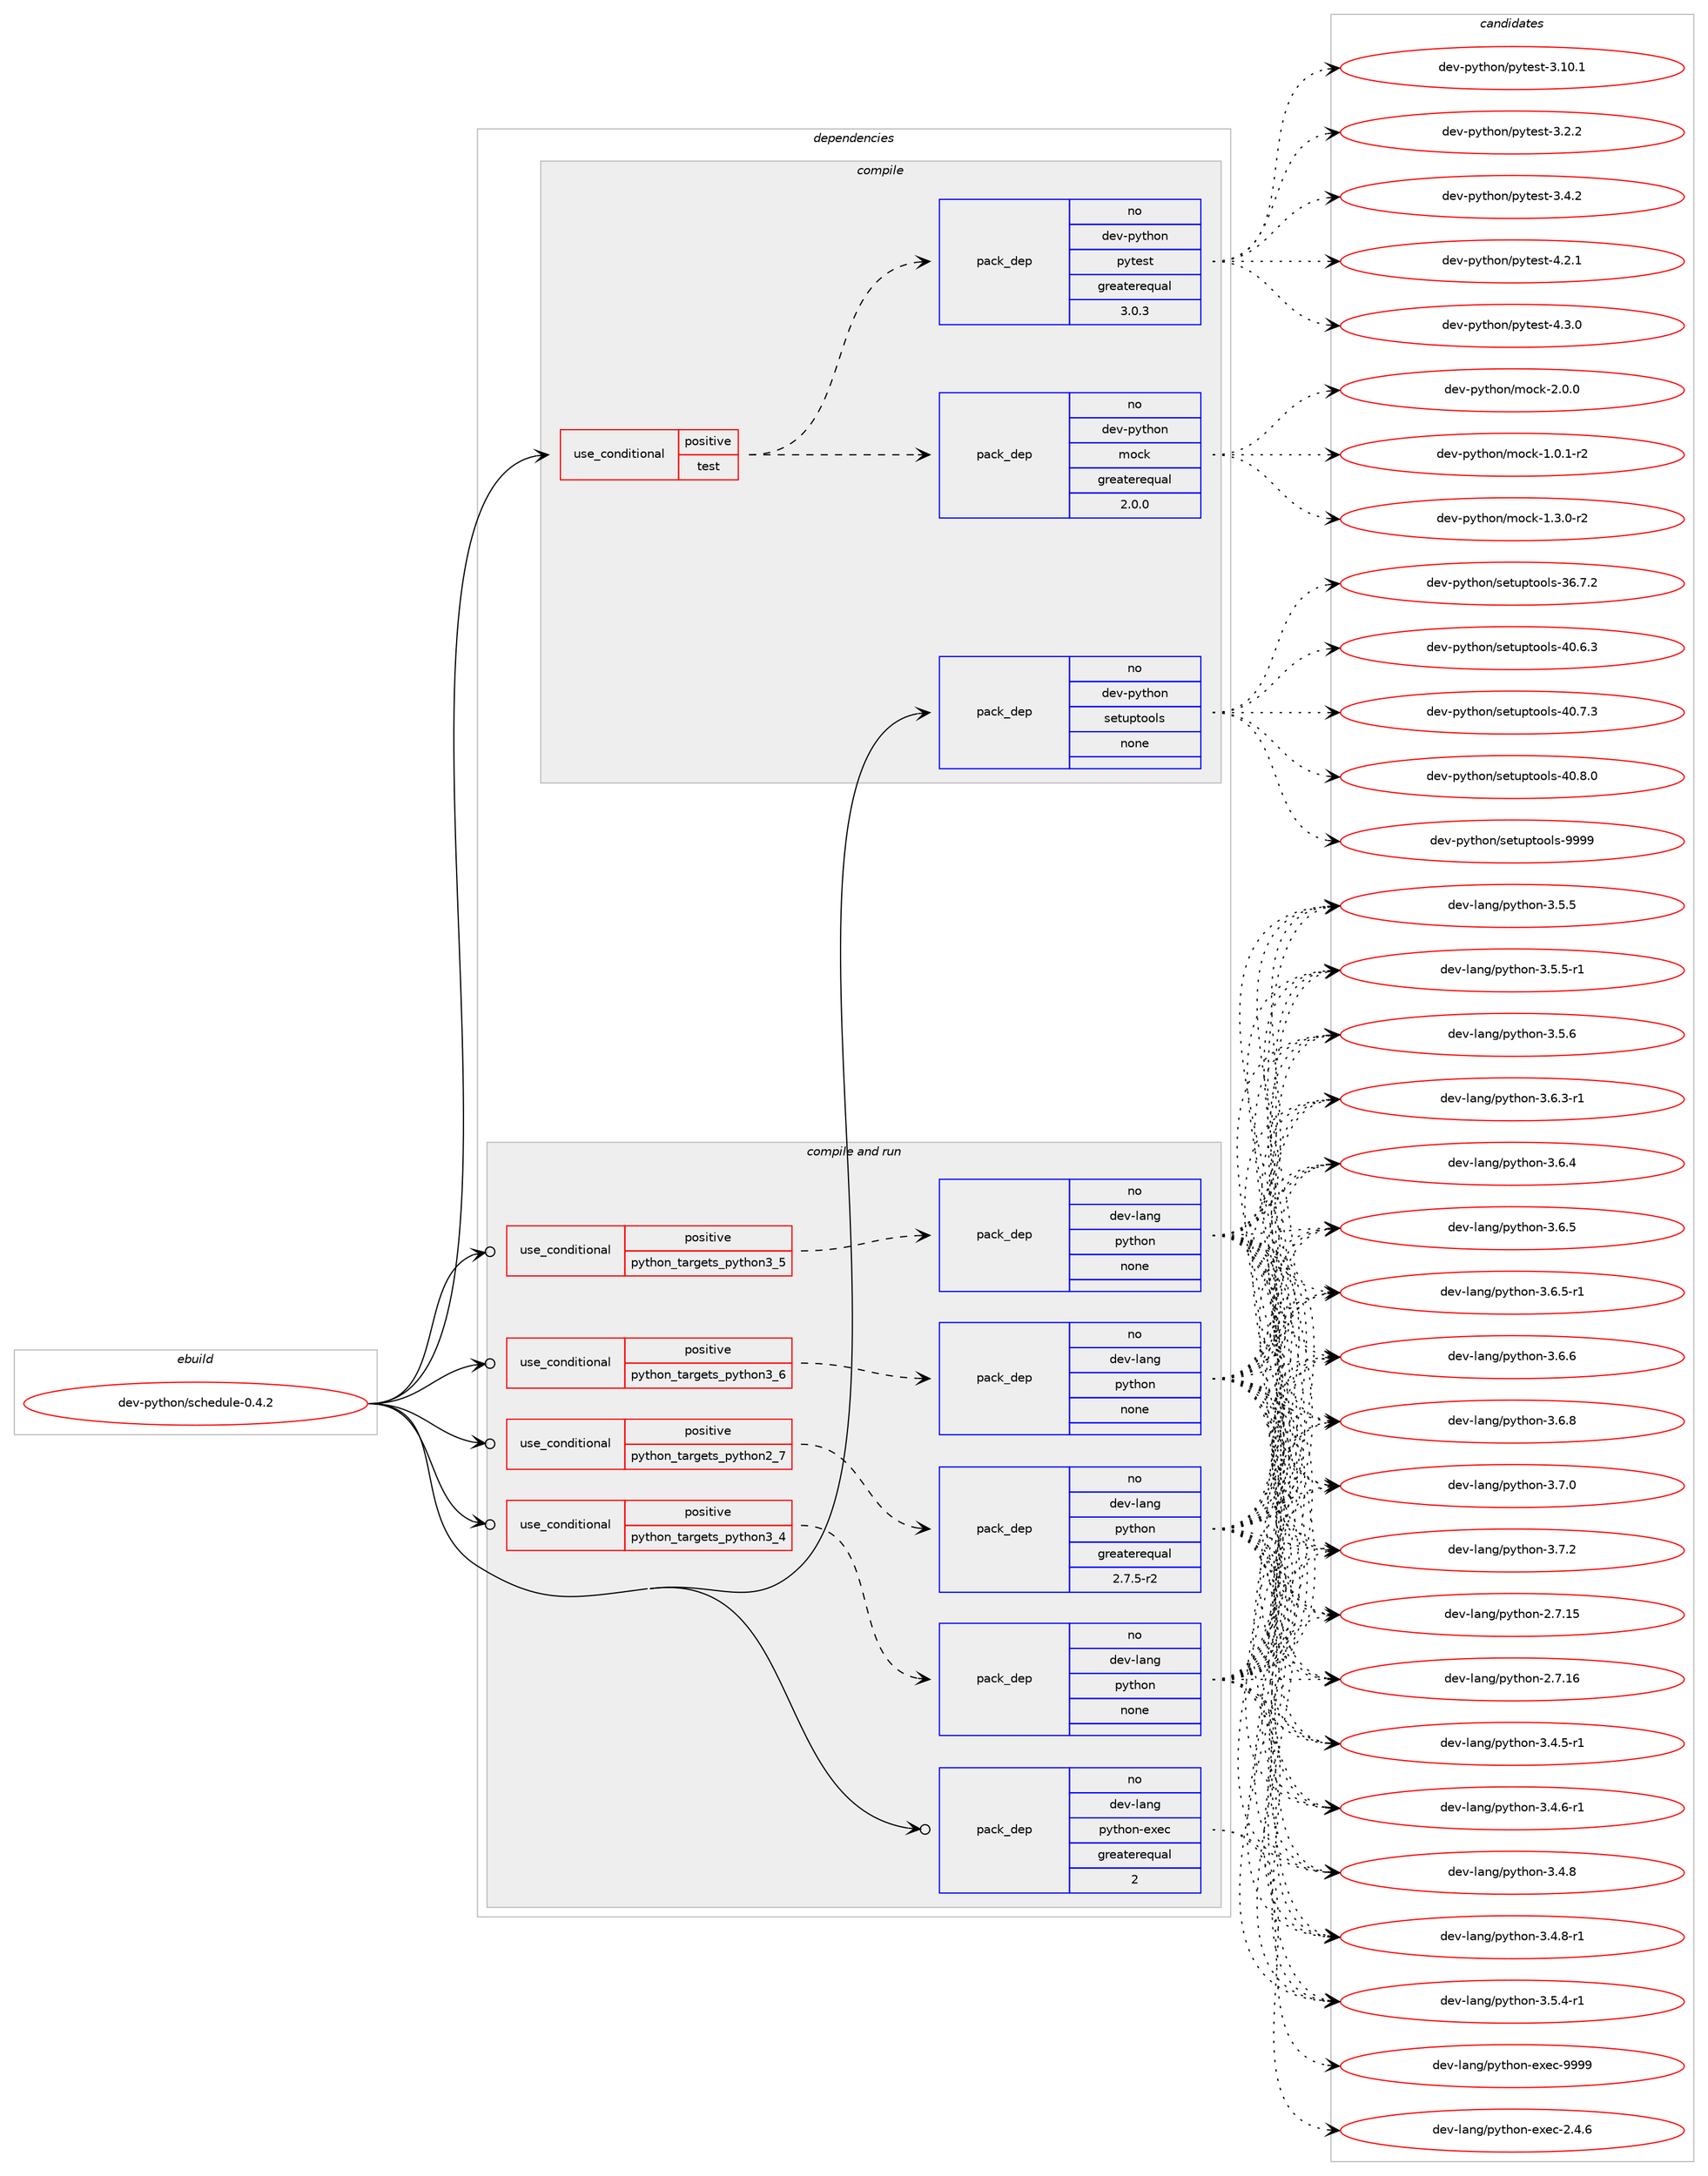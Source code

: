 digraph prolog {

# *************
# Graph options
# *************

newrank=true;
concentrate=true;
compound=true;
graph [rankdir=LR,fontname=Helvetica,fontsize=10,ranksep=1.5];#, ranksep=2.5, nodesep=0.2];
edge  [arrowhead=vee];
node  [fontname=Helvetica,fontsize=10];

# **********
# The ebuild
# **********

subgraph cluster_leftcol {
color=gray;
rank=same;
label=<<i>ebuild</i>>;
id [label="dev-python/schedule-0.4.2", color=red, width=4, href="../dev-python/schedule-0.4.2.svg"];
}

# ****************
# The dependencies
# ****************

subgraph cluster_midcol {
color=gray;
label=<<i>dependencies</i>>;
subgraph cluster_compile {
fillcolor="#eeeeee";
style=filled;
label=<<i>compile</i>>;
subgraph cond384254 {
dependency1440257 [label=<<TABLE BORDER="0" CELLBORDER="1" CELLSPACING="0" CELLPADDING="4"><TR><TD ROWSPAN="3" CELLPADDING="10">use_conditional</TD></TR><TR><TD>positive</TD></TR><TR><TD>test</TD></TR></TABLE>>, shape=none, color=red];
subgraph pack1032641 {
dependency1440258 [label=<<TABLE BORDER="0" CELLBORDER="1" CELLSPACING="0" CELLPADDING="4" WIDTH="220"><TR><TD ROWSPAN="6" CELLPADDING="30">pack_dep</TD></TR><TR><TD WIDTH="110">no</TD></TR><TR><TD>dev-python</TD></TR><TR><TD>mock</TD></TR><TR><TD>greaterequal</TD></TR><TR><TD>2.0.0</TD></TR></TABLE>>, shape=none, color=blue];
}
dependency1440257:e -> dependency1440258:w [weight=20,style="dashed",arrowhead="vee"];
subgraph pack1032642 {
dependency1440259 [label=<<TABLE BORDER="0" CELLBORDER="1" CELLSPACING="0" CELLPADDING="4" WIDTH="220"><TR><TD ROWSPAN="6" CELLPADDING="30">pack_dep</TD></TR><TR><TD WIDTH="110">no</TD></TR><TR><TD>dev-python</TD></TR><TR><TD>pytest</TD></TR><TR><TD>greaterequal</TD></TR><TR><TD>3.0.3</TD></TR></TABLE>>, shape=none, color=blue];
}
dependency1440257:e -> dependency1440259:w [weight=20,style="dashed",arrowhead="vee"];
}
id:e -> dependency1440257:w [weight=20,style="solid",arrowhead="vee"];
subgraph pack1032643 {
dependency1440260 [label=<<TABLE BORDER="0" CELLBORDER="1" CELLSPACING="0" CELLPADDING="4" WIDTH="220"><TR><TD ROWSPAN="6" CELLPADDING="30">pack_dep</TD></TR><TR><TD WIDTH="110">no</TD></TR><TR><TD>dev-python</TD></TR><TR><TD>setuptools</TD></TR><TR><TD>none</TD></TR><TR><TD></TD></TR></TABLE>>, shape=none, color=blue];
}
id:e -> dependency1440260:w [weight=20,style="solid",arrowhead="vee"];
}
subgraph cluster_compileandrun {
fillcolor="#eeeeee";
style=filled;
label=<<i>compile and run</i>>;
subgraph cond384255 {
dependency1440261 [label=<<TABLE BORDER="0" CELLBORDER="1" CELLSPACING="0" CELLPADDING="4"><TR><TD ROWSPAN="3" CELLPADDING="10">use_conditional</TD></TR><TR><TD>positive</TD></TR><TR><TD>python_targets_python2_7</TD></TR></TABLE>>, shape=none, color=red];
subgraph pack1032644 {
dependency1440262 [label=<<TABLE BORDER="0" CELLBORDER="1" CELLSPACING="0" CELLPADDING="4" WIDTH="220"><TR><TD ROWSPAN="6" CELLPADDING="30">pack_dep</TD></TR><TR><TD WIDTH="110">no</TD></TR><TR><TD>dev-lang</TD></TR><TR><TD>python</TD></TR><TR><TD>greaterequal</TD></TR><TR><TD>2.7.5-r2</TD></TR></TABLE>>, shape=none, color=blue];
}
dependency1440261:e -> dependency1440262:w [weight=20,style="dashed",arrowhead="vee"];
}
id:e -> dependency1440261:w [weight=20,style="solid",arrowhead="odotvee"];
subgraph cond384256 {
dependency1440263 [label=<<TABLE BORDER="0" CELLBORDER="1" CELLSPACING="0" CELLPADDING="4"><TR><TD ROWSPAN="3" CELLPADDING="10">use_conditional</TD></TR><TR><TD>positive</TD></TR><TR><TD>python_targets_python3_4</TD></TR></TABLE>>, shape=none, color=red];
subgraph pack1032645 {
dependency1440264 [label=<<TABLE BORDER="0" CELLBORDER="1" CELLSPACING="0" CELLPADDING="4" WIDTH="220"><TR><TD ROWSPAN="6" CELLPADDING="30">pack_dep</TD></TR><TR><TD WIDTH="110">no</TD></TR><TR><TD>dev-lang</TD></TR><TR><TD>python</TD></TR><TR><TD>none</TD></TR><TR><TD></TD></TR></TABLE>>, shape=none, color=blue];
}
dependency1440263:e -> dependency1440264:w [weight=20,style="dashed",arrowhead="vee"];
}
id:e -> dependency1440263:w [weight=20,style="solid",arrowhead="odotvee"];
subgraph cond384257 {
dependency1440265 [label=<<TABLE BORDER="0" CELLBORDER="1" CELLSPACING="0" CELLPADDING="4"><TR><TD ROWSPAN="3" CELLPADDING="10">use_conditional</TD></TR><TR><TD>positive</TD></TR><TR><TD>python_targets_python3_5</TD></TR></TABLE>>, shape=none, color=red];
subgraph pack1032646 {
dependency1440266 [label=<<TABLE BORDER="0" CELLBORDER="1" CELLSPACING="0" CELLPADDING="4" WIDTH="220"><TR><TD ROWSPAN="6" CELLPADDING="30">pack_dep</TD></TR><TR><TD WIDTH="110">no</TD></TR><TR><TD>dev-lang</TD></TR><TR><TD>python</TD></TR><TR><TD>none</TD></TR><TR><TD></TD></TR></TABLE>>, shape=none, color=blue];
}
dependency1440265:e -> dependency1440266:w [weight=20,style="dashed",arrowhead="vee"];
}
id:e -> dependency1440265:w [weight=20,style="solid",arrowhead="odotvee"];
subgraph cond384258 {
dependency1440267 [label=<<TABLE BORDER="0" CELLBORDER="1" CELLSPACING="0" CELLPADDING="4"><TR><TD ROWSPAN="3" CELLPADDING="10">use_conditional</TD></TR><TR><TD>positive</TD></TR><TR><TD>python_targets_python3_6</TD></TR></TABLE>>, shape=none, color=red];
subgraph pack1032647 {
dependency1440268 [label=<<TABLE BORDER="0" CELLBORDER="1" CELLSPACING="0" CELLPADDING="4" WIDTH="220"><TR><TD ROWSPAN="6" CELLPADDING="30">pack_dep</TD></TR><TR><TD WIDTH="110">no</TD></TR><TR><TD>dev-lang</TD></TR><TR><TD>python</TD></TR><TR><TD>none</TD></TR><TR><TD></TD></TR></TABLE>>, shape=none, color=blue];
}
dependency1440267:e -> dependency1440268:w [weight=20,style="dashed",arrowhead="vee"];
}
id:e -> dependency1440267:w [weight=20,style="solid",arrowhead="odotvee"];
subgraph pack1032648 {
dependency1440269 [label=<<TABLE BORDER="0" CELLBORDER="1" CELLSPACING="0" CELLPADDING="4" WIDTH="220"><TR><TD ROWSPAN="6" CELLPADDING="30">pack_dep</TD></TR><TR><TD WIDTH="110">no</TD></TR><TR><TD>dev-lang</TD></TR><TR><TD>python-exec</TD></TR><TR><TD>greaterequal</TD></TR><TR><TD>2</TD></TR></TABLE>>, shape=none, color=blue];
}
id:e -> dependency1440269:w [weight=20,style="solid",arrowhead="odotvee"];
}
subgraph cluster_run {
fillcolor="#eeeeee";
style=filled;
label=<<i>run</i>>;
}
}

# **************
# The candidates
# **************

subgraph cluster_choices {
rank=same;
color=gray;
label=<<i>candidates</i>>;

subgraph choice1032641 {
color=black;
nodesep=1;
choice1001011184511212111610411111047109111991074549464846494511450 [label="dev-python/mock-1.0.1-r2", color=red, width=4,href="../dev-python/mock-1.0.1-r2.svg"];
choice1001011184511212111610411111047109111991074549465146484511450 [label="dev-python/mock-1.3.0-r2", color=red, width=4,href="../dev-python/mock-1.3.0-r2.svg"];
choice100101118451121211161041111104710911199107455046484648 [label="dev-python/mock-2.0.0", color=red, width=4,href="../dev-python/mock-2.0.0.svg"];
dependency1440258:e -> choice1001011184511212111610411111047109111991074549464846494511450:w [style=dotted,weight="100"];
dependency1440258:e -> choice1001011184511212111610411111047109111991074549465146484511450:w [style=dotted,weight="100"];
dependency1440258:e -> choice100101118451121211161041111104710911199107455046484648:w [style=dotted,weight="100"];
}
subgraph choice1032642 {
color=black;
nodesep=1;
choice100101118451121211161041111104711212111610111511645514649484649 [label="dev-python/pytest-3.10.1", color=red, width=4,href="../dev-python/pytest-3.10.1.svg"];
choice1001011184511212111610411111047112121116101115116455146504650 [label="dev-python/pytest-3.2.2", color=red, width=4,href="../dev-python/pytest-3.2.2.svg"];
choice1001011184511212111610411111047112121116101115116455146524650 [label="dev-python/pytest-3.4.2", color=red, width=4,href="../dev-python/pytest-3.4.2.svg"];
choice1001011184511212111610411111047112121116101115116455246504649 [label="dev-python/pytest-4.2.1", color=red, width=4,href="../dev-python/pytest-4.2.1.svg"];
choice1001011184511212111610411111047112121116101115116455246514648 [label="dev-python/pytest-4.3.0", color=red, width=4,href="../dev-python/pytest-4.3.0.svg"];
dependency1440259:e -> choice100101118451121211161041111104711212111610111511645514649484649:w [style=dotted,weight="100"];
dependency1440259:e -> choice1001011184511212111610411111047112121116101115116455146504650:w [style=dotted,weight="100"];
dependency1440259:e -> choice1001011184511212111610411111047112121116101115116455146524650:w [style=dotted,weight="100"];
dependency1440259:e -> choice1001011184511212111610411111047112121116101115116455246504649:w [style=dotted,weight="100"];
dependency1440259:e -> choice1001011184511212111610411111047112121116101115116455246514648:w [style=dotted,weight="100"];
}
subgraph choice1032643 {
color=black;
nodesep=1;
choice100101118451121211161041111104711510111611711211611111110811545515446554650 [label="dev-python/setuptools-36.7.2", color=red, width=4,href="../dev-python/setuptools-36.7.2.svg"];
choice100101118451121211161041111104711510111611711211611111110811545524846544651 [label="dev-python/setuptools-40.6.3", color=red, width=4,href="../dev-python/setuptools-40.6.3.svg"];
choice100101118451121211161041111104711510111611711211611111110811545524846554651 [label="dev-python/setuptools-40.7.3", color=red, width=4,href="../dev-python/setuptools-40.7.3.svg"];
choice100101118451121211161041111104711510111611711211611111110811545524846564648 [label="dev-python/setuptools-40.8.0", color=red, width=4,href="../dev-python/setuptools-40.8.0.svg"];
choice10010111845112121116104111110471151011161171121161111111081154557575757 [label="dev-python/setuptools-9999", color=red, width=4,href="../dev-python/setuptools-9999.svg"];
dependency1440260:e -> choice100101118451121211161041111104711510111611711211611111110811545515446554650:w [style=dotted,weight="100"];
dependency1440260:e -> choice100101118451121211161041111104711510111611711211611111110811545524846544651:w [style=dotted,weight="100"];
dependency1440260:e -> choice100101118451121211161041111104711510111611711211611111110811545524846554651:w [style=dotted,weight="100"];
dependency1440260:e -> choice100101118451121211161041111104711510111611711211611111110811545524846564648:w [style=dotted,weight="100"];
dependency1440260:e -> choice10010111845112121116104111110471151011161171121161111111081154557575757:w [style=dotted,weight="100"];
}
subgraph choice1032644 {
color=black;
nodesep=1;
choice10010111845108971101034711212111610411111045504655464953 [label="dev-lang/python-2.7.15", color=red, width=4,href="../dev-lang/python-2.7.15.svg"];
choice10010111845108971101034711212111610411111045504655464954 [label="dev-lang/python-2.7.16", color=red, width=4,href="../dev-lang/python-2.7.16.svg"];
choice1001011184510897110103471121211161041111104551465246534511449 [label="dev-lang/python-3.4.5-r1", color=red, width=4,href="../dev-lang/python-3.4.5-r1.svg"];
choice1001011184510897110103471121211161041111104551465246544511449 [label="dev-lang/python-3.4.6-r1", color=red, width=4,href="../dev-lang/python-3.4.6-r1.svg"];
choice100101118451089711010347112121116104111110455146524656 [label="dev-lang/python-3.4.8", color=red, width=4,href="../dev-lang/python-3.4.8.svg"];
choice1001011184510897110103471121211161041111104551465246564511449 [label="dev-lang/python-3.4.8-r1", color=red, width=4,href="../dev-lang/python-3.4.8-r1.svg"];
choice1001011184510897110103471121211161041111104551465346524511449 [label="dev-lang/python-3.5.4-r1", color=red, width=4,href="../dev-lang/python-3.5.4-r1.svg"];
choice100101118451089711010347112121116104111110455146534653 [label="dev-lang/python-3.5.5", color=red, width=4,href="../dev-lang/python-3.5.5.svg"];
choice1001011184510897110103471121211161041111104551465346534511449 [label="dev-lang/python-3.5.5-r1", color=red, width=4,href="../dev-lang/python-3.5.5-r1.svg"];
choice100101118451089711010347112121116104111110455146534654 [label="dev-lang/python-3.5.6", color=red, width=4,href="../dev-lang/python-3.5.6.svg"];
choice1001011184510897110103471121211161041111104551465446514511449 [label="dev-lang/python-3.6.3-r1", color=red, width=4,href="../dev-lang/python-3.6.3-r1.svg"];
choice100101118451089711010347112121116104111110455146544652 [label="dev-lang/python-3.6.4", color=red, width=4,href="../dev-lang/python-3.6.4.svg"];
choice100101118451089711010347112121116104111110455146544653 [label="dev-lang/python-3.6.5", color=red, width=4,href="../dev-lang/python-3.6.5.svg"];
choice1001011184510897110103471121211161041111104551465446534511449 [label="dev-lang/python-3.6.5-r1", color=red, width=4,href="../dev-lang/python-3.6.5-r1.svg"];
choice100101118451089711010347112121116104111110455146544654 [label="dev-lang/python-3.6.6", color=red, width=4,href="../dev-lang/python-3.6.6.svg"];
choice100101118451089711010347112121116104111110455146544656 [label="dev-lang/python-3.6.8", color=red, width=4,href="../dev-lang/python-3.6.8.svg"];
choice100101118451089711010347112121116104111110455146554648 [label="dev-lang/python-3.7.0", color=red, width=4,href="../dev-lang/python-3.7.0.svg"];
choice100101118451089711010347112121116104111110455146554650 [label="dev-lang/python-3.7.2", color=red, width=4,href="../dev-lang/python-3.7.2.svg"];
dependency1440262:e -> choice10010111845108971101034711212111610411111045504655464953:w [style=dotted,weight="100"];
dependency1440262:e -> choice10010111845108971101034711212111610411111045504655464954:w [style=dotted,weight="100"];
dependency1440262:e -> choice1001011184510897110103471121211161041111104551465246534511449:w [style=dotted,weight="100"];
dependency1440262:e -> choice1001011184510897110103471121211161041111104551465246544511449:w [style=dotted,weight="100"];
dependency1440262:e -> choice100101118451089711010347112121116104111110455146524656:w [style=dotted,weight="100"];
dependency1440262:e -> choice1001011184510897110103471121211161041111104551465246564511449:w [style=dotted,weight="100"];
dependency1440262:e -> choice1001011184510897110103471121211161041111104551465346524511449:w [style=dotted,weight="100"];
dependency1440262:e -> choice100101118451089711010347112121116104111110455146534653:w [style=dotted,weight="100"];
dependency1440262:e -> choice1001011184510897110103471121211161041111104551465346534511449:w [style=dotted,weight="100"];
dependency1440262:e -> choice100101118451089711010347112121116104111110455146534654:w [style=dotted,weight="100"];
dependency1440262:e -> choice1001011184510897110103471121211161041111104551465446514511449:w [style=dotted,weight="100"];
dependency1440262:e -> choice100101118451089711010347112121116104111110455146544652:w [style=dotted,weight="100"];
dependency1440262:e -> choice100101118451089711010347112121116104111110455146544653:w [style=dotted,weight="100"];
dependency1440262:e -> choice1001011184510897110103471121211161041111104551465446534511449:w [style=dotted,weight="100"];
dependency1440262:e -> choice100101118451089711010347112121116104111110455146544654:w [style=dotted,weight="100"];
dependency1440262:e -> choice100101118451089711010347112121116104111110455146544656:w [style=dotted,weight="100"];
dependency1440262:e -> choice100101118451089711010347112121116104111110455146554648:w [style=dotted,weight="100"];
dependency1440262:e -> choice100101118451089711010347112121116104111110455146554650:w [style=dotted,weight="100"];
}
subgraph choice1032645 {
color=black;
nodesep=1;
choice10010111845108971101034711212111610411111045504655464953 [label="dev-lang/python-2.7.15", color=red, width=4,href="../dev-lang/python-2.7.15.svg"];
choice10010111845108971101034711212111610411111045504655464954 [label="dev-lang/python-2.7.16", color=red, width=4,href="../dev-lang/python-2.7.16.svg"];
choice1001011184510897110103471121211161041111104551465246534511449 [label="dev-lang/python-3.4.5-r1", color=red, width=4,href="../dev-lang/python-3.4.5-r1.svg"];
choice1001011184510897110103471121211161041111104551465246544511449 [label="dev-lang/python-3.4.6-r1", color=red, width=4,href="../dev-lang/python-3.4.6-r1.svg"];
choice100101118451089711010347112121116104111110455146524656 [label="dev-lang/python-3.4.8", color=red, width=4,href="../dev-lang/python-3.4.8.svg"];
choice1001011184510897110103471121211161041111104551465246564511449 [label="dev-lang/python-3.4.8-r1", color=red, width=4,href="../dev-lang/python-3.4.8-r1.svg"];
choice1001011184510897110103471121211161041111104551465346524511449 [label="dev-lang/python-3.5.4-r1", color=red, width=4,href="../dev-lang/python-3.5.4-r1.svg"];
choice100101118451089711010347112121116104111110455146534653 [label="dev-lang/python-3.5.5", color=red, width=4,href="../dev-lang/python-3.5.5.svg"];
choice1001011184510897110103471121211161041111104551465346534511449 [label="dev-lang/python-3.5.5-r1", color=red, width=4,href="../dev-lang/python-3.5.5-r1.svg"];
choice100101118451089711010347112121116104111110455146534654 [label="dev-lang/python-3.5.6", color=red, width=4,href="../dev-lang/python-3.5.6.svg"];
choice1001011184510897110103471121211161041111104551465446514511449 [label="dev-lang/python-3.6.3-r1", color=red, width=4,href="../dev-lang/python-3.6.3-r1.svg"];
choice100101118451089711010347112121116104111110455146544652 [label="dev-lang/python-3.6.4", color=red, width=4,href="../dev-lang/python-3.6.4.svg"];
choice100101118451089711010347112121116104111110455146544653 [label="dev-lang/python-3.6.5", color=red, width=4,href="../dev-lang/python-3.6.5.svg"];
choice1001011184510897110103471121211161041111104551465446534511449 [label="dev-lang/python-3.6.5-r1", color=red, width=4,href="../dev-lang/python-3.6.5-r1.svg"];
choice100101118451089711010347112121116104111110455146544654 [label="dev-lang/python-3.6.6", color=red, width=4,href="../dev-lang/python-3.6.6.svg"];
choice100101118451089711010347112121116104111110455146544656 [label="dev-lang/python-3.6.8", color=red, width=4,href="../dev-lang/python-3.6.8.svg"];
choice100101118451089711010347112121116104111110455146554648 [label="dev-lang/python-3.7.0", color=red, width=4,href="../dev-lang/python-3.7.0.svg"];
choice100101118451089711010347112121116104111110455146554650 [label="dev-lang/python-3.7.2", color=red, width=4,href="../dev-lang/python-3.7.2.svg"];
dependency1440264:e -> choice10010111845108971101034711212111610411111045504655464953:w [style=dotted,weight="100"];
dependency1440264:e -> choice10010111845108971101034711212111610411111045504655464954:w [style=dotted,weight="100"];
dependency1440264:e -> choice1001011184510897110103471121211161041111104551465246534511449:w [style=dotted,weight="100"];
dependency1440264:e -> choice1001011184510897110103471121211161041111104551465246544511449:w [style=dotted,weight="100"];
dependency1440264:e -> choice100101118451089711010347112121116104111110455146524656:w [style=dotted,weight="100"];
dependency1440264:e -> choice1001011184510897110103471121211161041111104551465246564511449:w [style=dotted,weight="100"];
dependency1440264:e -> choice1001011184510897110103471121211161041111104551465346524511449:w [style=dotted,weight="100"];
dependency1440264:e -> choice100101118451089711010347112121116104111110455146534653:w [style=dotted,weight="100"];
dependency1440264:e -> choice1001011184510897110103471121211161041111104551465346534511449:w [style=dotted,weight="100"];
dependency1440264:e -> choice100101118451089711010347112121116104111110455146534654:w [style=dotted,weight="100"];
dependency1440264:e -> choice1001011184510897110103471121211161041111104551465446514511449:w [style=dotted,weight="100"];
dependency1440264:e -> choice100101118451089711010347112121116104111110455146544652:w [style=dotted,weight="100"];
dependency1440264:e -> choice100101118451089711010347112121116104111110455146544653:w [style=dotted,weight="100"];
dependency1440264:e -> choice1001011184510897110103471121211161041111104551465446534511449:w [style=dotted,weight="100"];
dependency1440264:e -> choice100101118451089711010347112121116104111110455146544654:w [style=dotted,weight="100"];
dependency1440264:e -> choice100101118451089711010347112121116104111110455146544656:w [style=dotted,weight="100"];
dependency1440264:e -> choice100101118451089711010347112121116104111110455146554648:w [style=dotted,weight="100"];
dependency1440264:e -> choice100101118451089711010347112121116104111110455146554650:w [style=dotted,weight="100"];
}
subgraph choice1032646 {
color=black;
nodesep=1;
choice10010111845108971101034711212111610411111045504655464953 [label="dev-lang/python-2.7.15", color=red, width=4,href="../dev-lang/python-2.7.15.svg"];
choice10010111845108971101034711212111610411111045504655464954 [label="dev-lang/python-2.7.16", color=red, width=4,href="../dev-lang/python-2.7.16.svg"];
choice1001011184510897110103471121211161041111104551465246534511449 [label="dev-lang/python-3.4.5-r1", color=red, width=4,href="../dev-lang/python-3.4.5-r1.svg"];
choice1001011184510897110103471121211161041111104551465246544511449 [label="dev-lang/python-3.4.6-r1", color=red, width=4,href="../dev-lang/python-3.4.6-r1.svg"];
choice100101118451089711010347112121116104111110455146524656 [label="dev-lang/python-3.4.8", color=red, width=4,href="../dev-lang/python-3.4.8.svg"];
choice1001011184510897110103471121211161041111104551465246564511449 [label="dev-lang/python-3.4.8-r1", color=red, width=4,href="../dev-lang/python-3.4.8-r1.svg"];
choice1001011184510897110103471121211161041111104551465346524511449 [label="dev-lang/python-3.5.4-r1", color=red, width=4,href="../dev-lang/python-3.5.4-r1.svg"];
choice100101118451089711010347112121116104111110455146534653 [label="dev-lang/python-3.5.5", color=red, width=4,href="../dev-lang/python-3.5.5.svg"];
choice1001011184510897110103471121211161041111104551465346534511449 [label="dev-lang/python-3.5.5-r1", color=red, width=4,href="../dev-lang/python-3.5.5-r1.svg"];
choice100101118451089711010347112121116104111110455146534654 [label="dev-lang/python-3.5.6", color=red, width=4,href="../dev-lang/python-3.5.6.svg"];
choice1001011184510897110103471121211161041111104551465446514511449 [label="dev-lang/python-3.6.3-r1", color=red, width=4,href="../dev-lang/python-3.6.3-r1.svg"];
choice100101118451089711010347112121116104111110455146544652 [label="dev-lang/python-3.6.4", color=red, width=4,href="../dev-lang/python-3.6.4.svg"];
choice100101118451089711010347112121116104111110455146544653 [label="dev-lang/python-3.6.5", color=red, width=4,href="../dev-lang/python-3.6.5.svg"];
choice1001011184510897110103471121211161041111104551465446534511449 [label="dev-lang/python-3.6.5-r1", color=red, width=4,href="../dev-lang/python-3.6.5-r1.svg"];
choice100101118451089711010347112121116104111110455146544654 [label="dev-lang/python-3.6.6", color=red, width=4,href="../dev-lang/python-3.6.6.svg"];
choice100101118451089711010347112121116104111110455146544656 [label="dev-lang/python-3.6.8", color=red, width=4,href="../dev-lang/python-3.6.8.svg"];
choice100101118451089711010347112121116104111110455146554648 [label="dev-lang/python-3.7.0", color=red, width=4,href="../dev-lang/python-3.7.0.svg"];
choice100101118451089711010347112121116104111110455146554650 [label="dev-lang/python-3.7.2", color=red, width=4,href="../dev-lang/python-3.7.2.svg"];
dependency1440266:e -> choice10010111845108971101034711212111610411111045504655464953:w [style=dotted,weight="100"];
dependency1440266:e -> choice10010111845108971101034711212111610411111045504655464954:w [style=dotted,weight="100"];
dependency1440266:e -> choice1001011184510897110103471121211161041111104551465246534511449:w [style=dotted,weight="100"];
dependency1440266:e -> choice1001011184510897110103471121211161041111104551465246544511449:w [style=dotted,weight="100"];
dependency1440266:e -> choice100101118451089711010347112121116104111110455146524656:w [style=dotted,weight="100"];
dependency1440266:e -> choice1001011184510897110103471121211161041111104551465246564511449:w [style=dotted,weight="100"];
dependency1440266:e -> choice1001011184510897110103471121211161041111104551465346524511449:w [style=dotted,weight="100"];
dependency1440266:e -> choice100101118451089711010347112121116104111110455146534653:w [style=dotted,weight="100"];
dependency1440266:e -> choice1001011184510897110103471121211161041111104551465346534511449:w [style=dotted,weight="100"];
dependency1440266:e -> choice100101118451089711010347112121116104111110455146534654:w [style=dotted,weight="100"];
dependency1440266:e -> choice1001011184510897110103471121211161041111104551465446514511449:w [style=dotted,weight="100"];
dependency1440266:e -> choice100101118451089711010347112121116104111110455146544652:w [style=dotted,weight="100"];
dependency1440266:e -> choice100101118451089711010347112121116104111110455146544653:w [style=dotted,weight="100"];
dependency1440266:e -> choice1001011184510897110103471121211161041111104551465446534511449:w [style=dotted,weight="100"];
dependency1440266:e -> choice100101118451089711010347112121116104111110455146544654:w [style=dotted,weight="100"];
dependency1440266:e -> choice100101118451089711010347112121116104111110455146544656:w [style=dotted,weight="100"];
dependency1440266:e -> choice100101118451089711010347112121116104111110455146554648:w [style=dotted,weight="100"];
dependency1440266:e -> choice100101118451089711010347112121116104111110455146554650:w [style=dotted,weight="100"];
}
subgraph choice1032647 {
color=black;
nodesep=1;
choice10010111845108971101034711212111610411111045504655464953 [label="dev-lang/python-2.7.15", color=red, width=4,href="../dev-lang/python-2.7.15.svg"];
choice10010111845108971101034711212111610411111045504655464954 [label="dev-lang/python-2.7.16", color=red, width=4,href="../dev-lang/python-2.7.16.svg"];
choice1001011184510897110103471121211161041111104551465246534511449 [label="dev-lang/python-3.4.5-r1", color=red, width=4,href="../dev-lang/python-3.4.5-r1.svg"];
choice1001011184510897110103471121211161041111104551465246544511449 [label="dev-lang/python-3.4.6-r1", color=red, width=4,href="../dev-lang/python-3.4.6-r1.svg"];
choice100101118451089711010347112121116104111110455146524656 [label="dev-lang/python-3.4.8", color=red, width=4,href="../dev-lang/python-3.4.8.svg"];
choice1001011184510897110103471121211161041111104551465246564511449 [label="dev-lang/python-3.4.8-r1", color=red, width=4,href="../dev-lang/python-3.4.8-r1.svg"];
choice1001011184510897110103471121211161041111104551465346524511449 [label="dev-lang/python-3.5.4-r1", color=red, width=4,href="../dev-lang/python-3.5.4-r1.svg"];
choice100101118451089711010347112121116104111110455146534653 [label="dev-lang/python-3.5.5", color=red, width=4,href="../dev-lang/python-3.5.5.svg"];
choice1001011184510897110103471121211161041111104551465346534511449 [label="dev-lang/python-3.5.5-r1", color=red, width=4,href="../dev-lang/python-3.5.5-r1.svg"];
choice100101118451089711010347112121116104111110455146534654 [label="dev-lang/python-3.5.6", color=red, width=4,href="../dev-lang/python-3.5.6.svg"];
choice1001011184510897110103471121211161041111104551465446514511449 [label="dev-lang/python-3.6.3-r1", color=red, width=4,href="../dev-lang/python-3.6.3-r1.svg"];
choice100101118451089711010347112121116104111110455146544652 [label="dev-lang/python-3.6.4", color=red, width=4,href="../dev-lang/python-3.6.4.svg"];
choice100101118451089711010347112121116104111110455146544653 [label="dev-lang/python-3.6.5", color=red, width=4,href="../dev-lang/python-3.6.5.svg"];
choice1001011184510897110103471121211161041111104551465446534511449 [label="dev-lang/python-3.6.5-r1", color=red, width=4,href="../dev-lang/python-3.6.5-r1.svg"];
choice100101118451089711010347112121116104111110455146544654 [label="dev-lang/python-3.6.6", color=red, width=4,href="../dev-lang/python-3.6.6.svg"];
choice100101118451089711010347112121116104111110455146544656 [label="dev-lang/python-3.6.8", color=red, width=4,href="../dev-lang/python-3.6.8.svg"];
choice100101118451089711010347112121116104111110455146554648 [label="dev-lang/python-3.7.0", color=red, width=4,href="../dev-lang/python-3.7.0.svg"];
choice100101118451089711010347112121116104111110455146554650 [label="dev-lang/python-3.7.2", color=red, width=4,href="../dev-lang/python-3.7.2.svg"];
dependency1440268:e -> choice10010111845108971101034711212111610411111045504655464953:w [style=dotted,weight="100"];
dependency1440268:e -> choice10010111845108971101034711212111610411111045504655464954:w [style=dotted,weight="100"];
dependency1440268:e -> choice1001011184510897110103471121211161041111104551465246534511449:w [style=dotted,weight="100"];
dependency1440268:e -> choice1001011184510897110103471121211161041111104551465246544511449:w [style=dotted,weight="100"];
dependency1440268:e -> choice100101118451089711010347112121116104111110455146524656:w [style=dotted,weight="100"];
dependency1440268:e -> choice1001011184510897110103471121211161041111104551465246564511449:w [style=dotted,weight="100"];
dependency1440268:e -> choice1001011184510897110103471121211161041111104551465346524511449:w [style=dotted,weight="100"];
dependency1440268:e -> choice100101118451089711010347112121116104111110455146534653:w [style=dotted,weight="100"];
dependency1440268:e -> choice1001011184510897110103471121211161041111104551465346534511449:w [style=dotted,weight="100"];
dependency1440268:e -> choice100101118451089711010347112121116104111110455146534654:w [style=dotted,weight="100"];
dependency1440268:e -> choice1001011184510897110103471121211161041111104551465446514511449:w [style=dotted,weight="100"];
dependency1440268:e -> choice100101118451089711010347112121116104111110455146544652:w [style=dotted,weight="100"];
dependency1440268:e -> choice100101118451089711010347112121116104111110455146544653:w [style=dotted,weight="100"];
dependency1440268:e -> choice1001011184510897110103471121211161041111104551465446534511449:w [style=dotted,weight="100"];
dependency1440268:e -> choice100101118451089711010347112121116104111110455146544654:w [style=dotted,weight="100"];
dependency1440268:e -> choice100101118451089711010347112121116104111110455146544656:w [style=dotted,weight="100"];
dependency1440268:e -> choice100101118451089711010347112121116104111110455146554648:w [style=dotted,weight="100"];
dependency1440268:e -> choice100101118451089711010347112121116104111110455146554650:w [style=dotted,weight="100"];
}
subgraph choice1032648 {
color=black;
nodesep=1;
choice1001011184510897110103471121211161041111104510112010199455046524654 [label="dev-lang/python-exec-2.4.6", color=red, width=4,href="../dev-lang/python-exec-2.4.6.svg"];
choice10010111845108971101034711212111610411111045101120101994557575757 [label="dev-lang/python-exec-9999", color=red, width=4,href="../dev-lang/python-exec-9999.svg"];
dependency1440269:e -> choice1001011184510897110103471121211161041111104510112010199455046524654:w [style=dotted,weight="100"];
dependency1440269:e -> choice10010111845108971101034711212111610411111045101120101994557575757:w [style=dotted,weight="100"];
}
}

}
